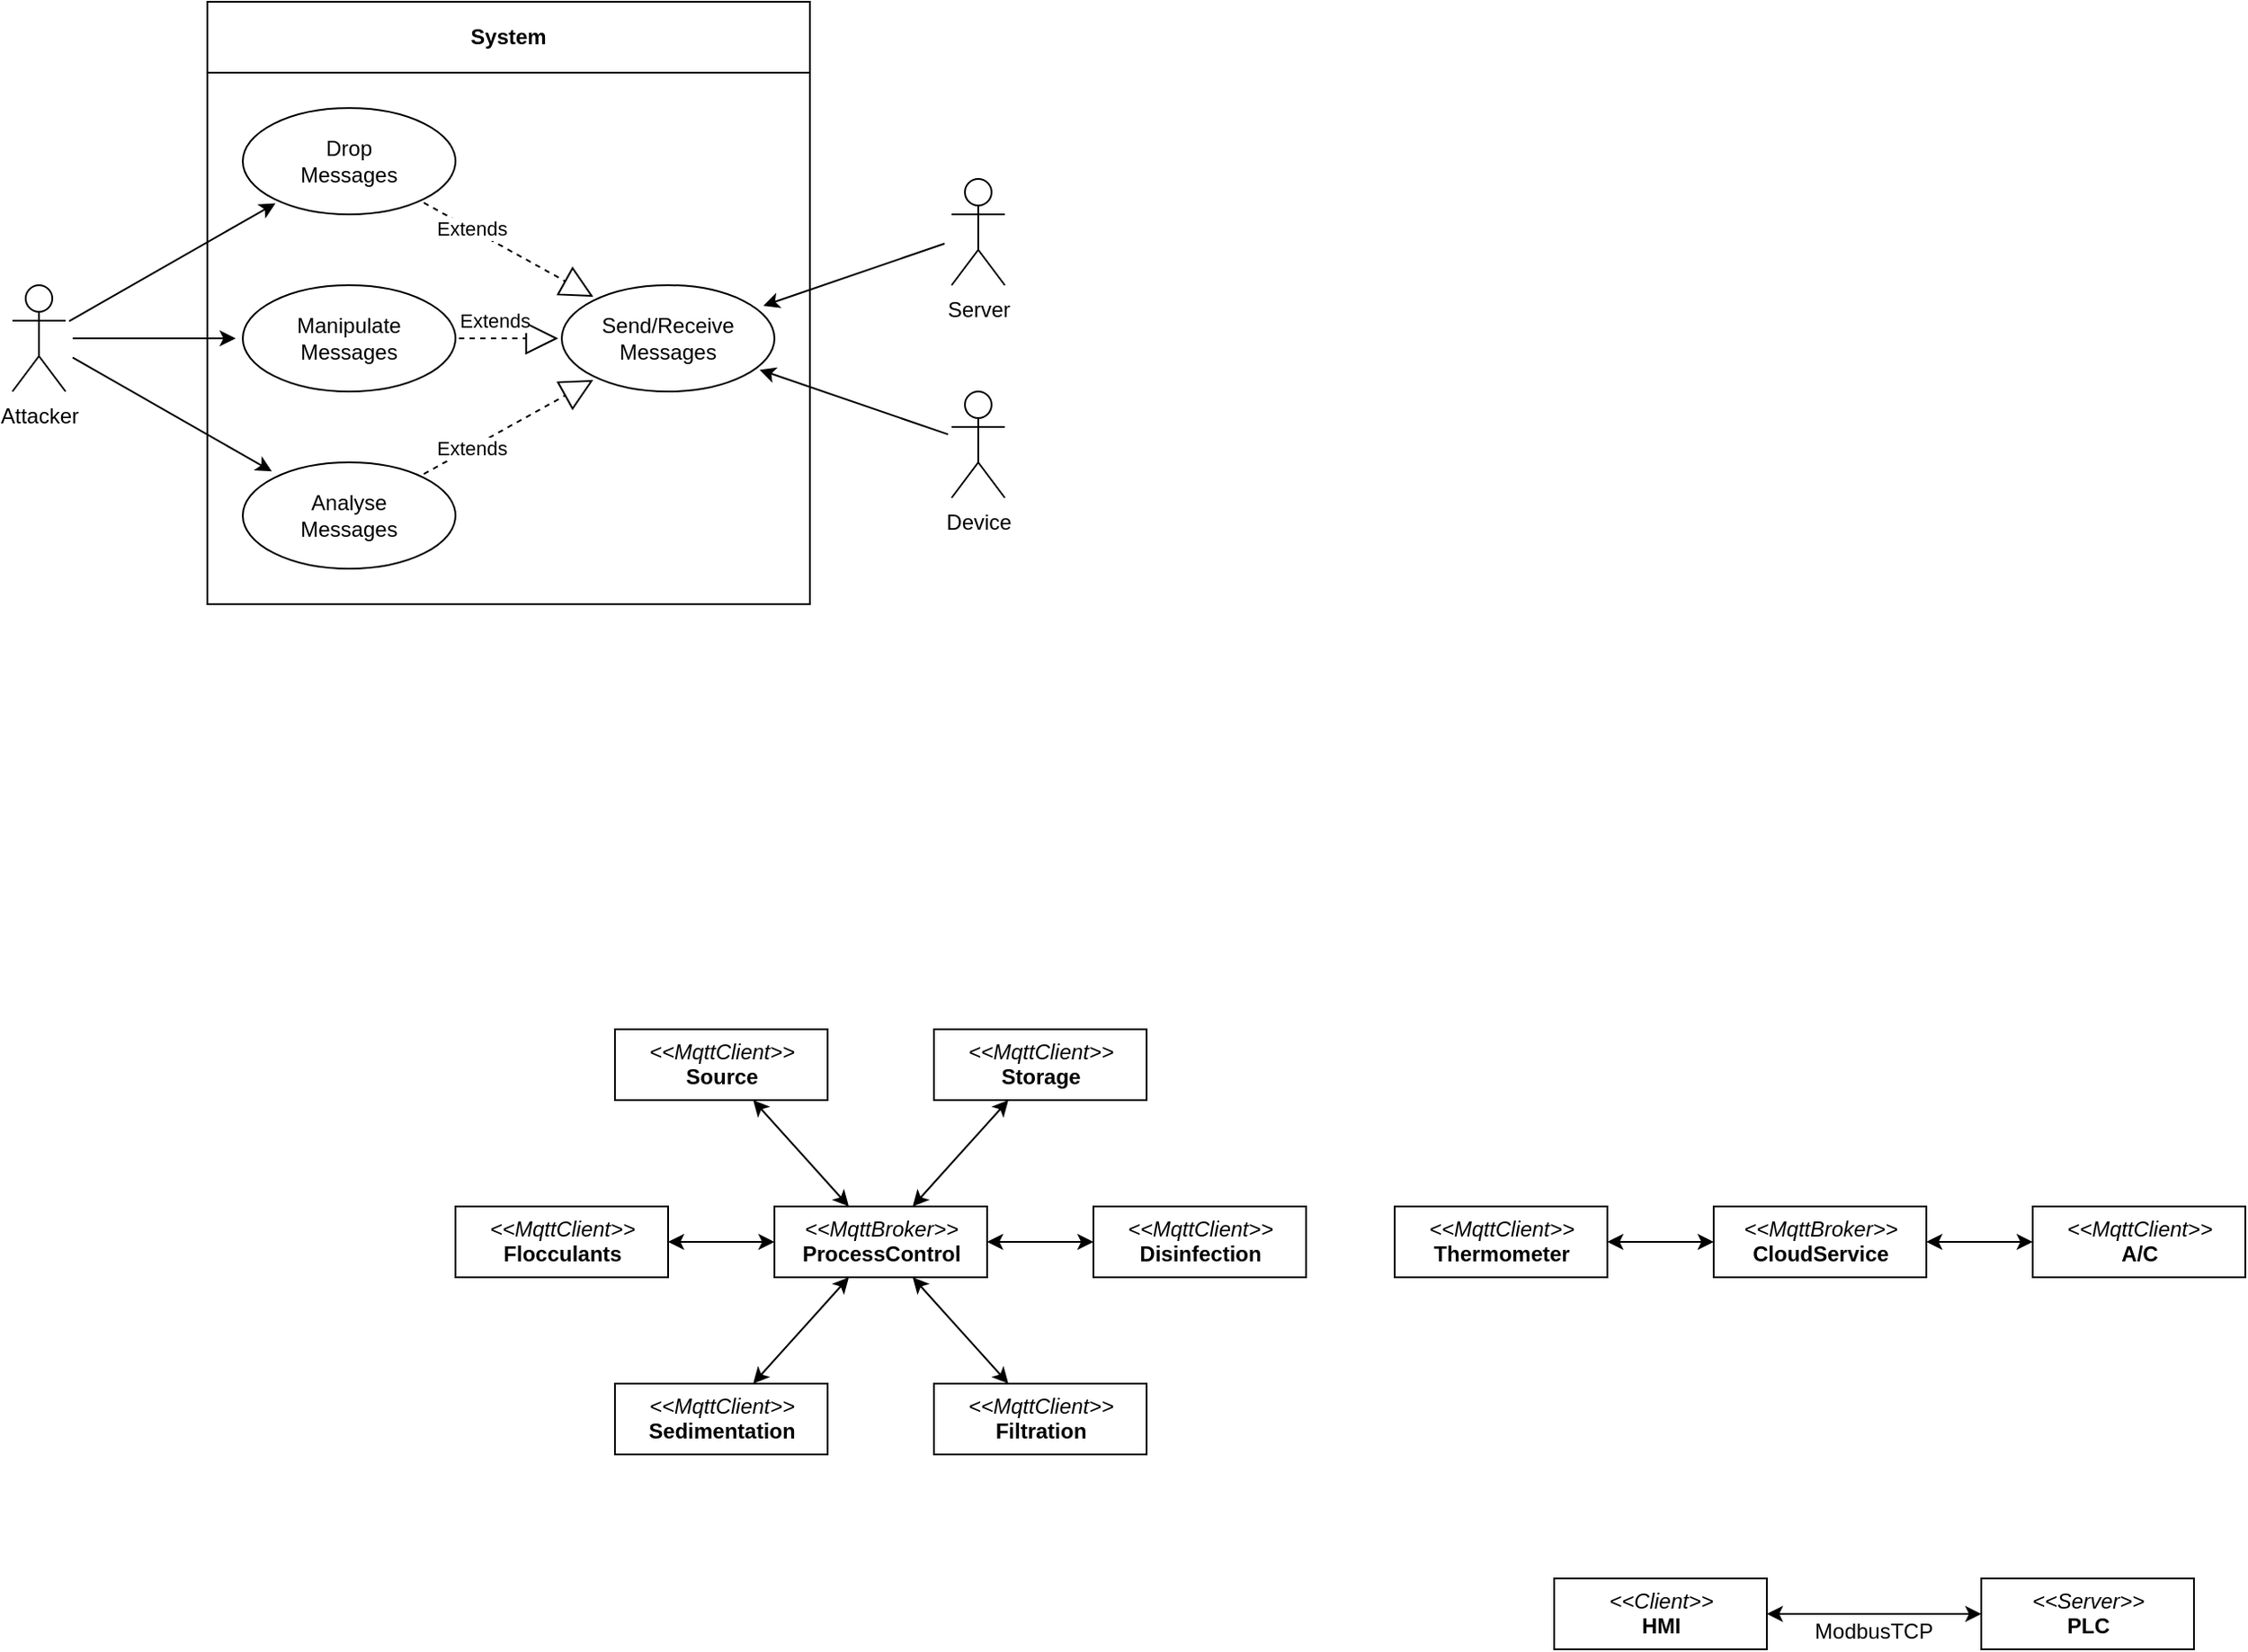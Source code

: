 <mxfile version="14.6.13" type="device"><diagram name="Page-1" id="b5b7bab2-c9e2-2cf4-8b2a-24fd1a2a6d21"><mxGraphModel dx="1182" dy="813" grid="1" gridSize="10" guides="1" tooltips="1" connect="1" arrows="1" fold="1" page="1" pageScale="1" pageWidth="827" pageHeight="1169" background="#ffffff" math="0" shadow="0"><root><mxCell id="0"/><mxCell id="1" parent="0"/><mxCell id="Le_B9gtl-1GkzBVealdC-7" value="" style="rounded=0;whiteSpace=wrap;html=1;container=1;recursiveResize=0;fillColor=none;" parent="1" vertex="1"><mxGeometry x="240" y="80" width="340" height="340" as="geometry"/></mxCell><mxCell id="Le_B9gtl-1GkzBVealdC-8" value="System" style="rounded=0;whiteSpace=wrap;html=1;container=0;recursiveResize=0;fontStyle=1" parent="Le_B9gtl-1GkzBVealdC-7" vertex="1"><mxGeometry width="340" height="40" as="geometry"/></mxCell><mxCell id="Le_B9gtl-1GkzBVealdC-9" value="Analyse&lt;br&gt;Messages" style="ellipse;whiteSpace=wrap;html=1;" parent="Le_B9gtl-1GkzBVealdC-7" vertex="1"><mxGeometry x="20" y="260" width="120" height="60" as="geometry"/></mxCell><mxCell id="Le_B9gtl-1GkzBVealdC-10" value="Manipulate&lt;br&gt;Messages" style="ellipse;whiteSpace=wrap;html=1;" parent="Le_B9gtl-1GkzBVealdC-7" vertex="1"><mxGeometry x="20" y="160" width="120" height="60" as="geometry"/></mxCell><mxCell id="Le_B9gtl-1GkzBVealdC-11" value="Send/Receive&lt;br&gt;Messages" style="ellipse;whiteSpace=wrap;html=1;" parent="Le_B9gtl-1GkzBVealdC-7" vertex="1"><mxGeometry x="200" y="160" width="120" height="60" as="geometry"/></mxCell><mxCell id="Le_B9gtl-1GkzBVealdC-21" value="Extends" style="endArrow=block;endSize=16;endFill=0;html=1;dashed=1;targetPerimeterSpacing=2;sourcePerimeterSpacing=2;jumpStyle=arc;" parent="Le_B9gtl-1GkzBVealdC-7" source="Le_B9gtl-1GkzBVealdC-10" target="Le_B9gtl-1GkzBVealdC-11" edge="1"><mxGeometry x="-0.294" y="10" width="160" relative="1" as="geometry"><mxPoint x="90" y="420" as="sourcePoint"/><mxPoint x="90" y="364.5" as="targetPoint"/><mxPoint as="offset"/></mxGeometry></mxCell><mxCell id="Le_B9gtl-1GkzBVealdC-25" value="Drop&lt;br&gt;Messages" style="ellipse;whiteSpace=wrap;html=1;" parent="Le_B9gtl-1GkzBVealdC-7" vertex="1"><mxGeometry x="20" y="60" width="120" height="60" as="geometry"/></mxCell><mxCell id="Le_B9gtl-1GkzBVealdC-26" value="Extends" style="endArrow=block;endSize=16;endFill=0;html=1;dashed=1;targetPerimeterSpacing=2;sourcePerimeterSpacing=2;" parent="Le_B9gtl-1GkzBVealdC-7" source="Le_B9gtl-1GkzBVealdC-25" target="Le_B9gtl-1GkzBVealdC-11" edge="1"><mxGeometry x="-0.441" width="160" relative="1" as="geometry"><mxPoint x="90" y="288" as="sourcePoint"/><mxPoint x="90" y="242" as="targetPoint"/><mxPoint as="offset"/></mxGeometry></mxCell><mxCell id="Le_B9gtl-1GkzBVealdC-20" value="Extends" style="endArrow=block;endSize=16;endFill=0;html=1;dashed=1;targetPerimeterSpacing=2;sourcePerimeterSpacing=2;" parent="Le_B9gtl-1GkzBVealdC-7" source="Le_B9gtl-1GkzBVealdC-9" target="Le_B9gtl-1GkzBVealdC-11" edge="1"><mxGeometry x="-0.441" width="160" relative="1" as="geometry"><mxPoint x="425" y="370" as="sourcePoint"/><mxPoint x="201.354" y="415.023" as="targetPoint"/><mxPoint as="offset"/></mxGeometry></mxCell><mxCell id="Le_B9gtl-1GkzBVealdC-23" style="edgeStyle=none;rounded=0;orthogonalLoop=1;jettySize=auto;html=1;sourcePerimeterSpacing=4;targetPerimeterSpacing=4;" parent="1" source="Le_B9gtl-1GkzBVealdC-12" target="Le_B9gtl-1GkzBVealdC-11" edge="1"><mxGeometry relative="1" as="geometry"/></mxCell><mxCell id="Le_B9gtl-1GkzBVealdC-12" value="Server" style="shape=umlActor;verticalLabelPosition=bottom;verticalAlign=top;html=1;outlineConnect=0;" parent="1" vertex="1"><mxGeometry x="660" y="180" width="30" height="60" as="geometry"/></mxCell><mxCell id="Le_B9gtl-1GkzBVealdC-16" style="edgeStyle=none;rounded=0;orthogonalLoop=1;jettySize=auto;html=1;sourcePerimeterSpacing=4;targetPerimeterSpacing=4;" parent="1" source="Le_B9gtl-1GkzBVealdC-1" target="Le_B9gtl-1GkzBVealdC-10" edge="1"><mxGeometry relative="1" as="geometry"/></mxCell><mxCell id="Le_B9gtl-1GkzBVealdC-27" style="edgeStyle=none;rounded=0;orthogonalLoop=1;jettySize=auto;html=1;sourcePerimeterSpacing=2;targetPerimeterSpacing=2;" parent="1" source="Le_B9gtl-1GkzBVealdC-1" target="Le_B9gtl-1GkzBVealdC-25" edge="1"><mxGeometry relative="1" as="geometry"/></mxCell><mxCell id="Le_B9gtl-1GkzBVealdC-1" value="Attacker" style="shape=umlActor;verticalLabelPosition=bottom;verticalAlign=top;html=1;outlineConnect=0;" parent="1" vertex="1"><mxGeometry x="130" y="240" width="30" height="60" as="geometry"/></mxCell><mxCell id="Le_B9gtl-1GkzBVealdC-15" style="rounded=0;orthogonalLoop=1;jettySize=auto;html=1;targetPerimeterSpacing=4;sourcePerimeterSpacing=4;" parent="1" source="Le_B9gtl-1GkzBVealdC-1" target="Le_B9gtl-1GkzBVealdC-9" edge="1"><mxGeometry relative="1" as="geometry"/></mxCell><mxCell id="Le_B9gtl-1GkzBVealdC-31" style="edgeStyle=none;rounded=0;jumpStyle=arc;orthogonalLoop=1;jettySize=auto;html=1;sourcePerimeterSpacing=2;targetPerimeterSpacing=2;" parent="1" source="Le_B9gtl-1GkzBVealdC-30" target="Le_B9gtl-1GkzBVealdC-11" edge="1"><mxGeometry relative="1" as="geometry"/></mxCell><mxCell id="Le_B9gtl-1GkzBVealdC-30" value="Device" style="shape=umlActor;verticalLabelPosition=bottom;verticalAlign=top;html=1;outlineConnect=0;" parent="1" vertex="1"><mxGeometry x="660" y="300" width="30" height="60" as="geometry"/></mxCell><mxCell id="vJ4SUeA-NWwDN7RZ3lfp-12" style="edgeStyle=none;rounded=0;jumpStyle=arc;jumpSize=10;orthogonalLoop=1;jettySize=auto;html=1;fontSize=12;startArrow=classic;startFill=1;" edge="1" parent="1" source="vJ4SUeA-NWwDN7RZ3lfp-4" target="vJ4SUeA-NWwDN7RZ3lfp-11"><mxGeometry relative="1" as="geometry"/></mxCell><mxCell id="vJ4SUeA-NWwDN7RZ3lfp-4" value="&lt;i&gt;&amp;lt;&amp;lt;MqttClient&amp;gt;&amp;gt;&lt;/i&gt;&lt;br&gt;&lt;b style=&quot;line-height: 15.6px&quot;&gt;Source&lt;/b&gt;" style="html=1;fontSize=12;" vertex="1" parent="1"><mxGeometry x="470" y="660" width="120" height="40" as="geometry"/></mxCell><mxCell id="vJ4SUeA-NWwDN7RZ3lfp-13" style="edgeStyle=none;rounded=0;jumpStyle=arc;jumpSize=10;orthogonalLoop=1;jettySize=auto;html=1;fontSize=12;startArrow=classic;startFill=1;" edge="1" parent="1" source="vJ4SUeA-NWwDN7RZ3lfp-6" target="vJ4SUeA-NWwDN7RZ3lfp-11"><mxGeometry relative="1" as="geometry"/></mxCell><mxCell id="vJ4SUeA-NWwDN7RZ3lfp-6" value="&lt;i&gt;&amp;lt;&amp;lt;MqttClient&amp;gt;&amp;gt;&lt;/i&gt;&lt;br&gt;&lt;b style=&quot;line-height: 15.6px&quot;&gt;Flocculants&lt;/b&gt;" style="html=1;fontSize=12;" vertex="1" parent="1"><mxGeometry x="380" y="760" width="120" height="40" as="geometry"/></mxCell><mxCell id="vJ4SUeA-NWwDN7RZ3lfp-14" style="edgeStyle=none;rounded=0;jumpStyle=arc;jumpSize=10;orthogonalLoop=1;jettySize=auto;html=1;fontSize=12;startArrow=classic;startFill=1;" edge="1" parent="1" source="vJ4SUeA-NWwDN7RZ3lfp-7" target="vJ4SUeA-NWwDN7RZ3lfp-11"><mxGeometry relative="1" as="geometry"/></mxCell><mxCell id="vJ4SUeA-NWwDN7RZ3lfp-7" value="&lt;i&gt;&amp;lt;&amp;lt;MqttClient&amp;gt;&amp;gt;&lt;/i&gt;&lt;br&gt;&lt;b style=&quot;line-height: 15.6px&quot;&gt;Sedimentation&lt;/b&gt;" style="html=1;fontSize=12;" vertex="1" parent="1"><mxGeometry x="470" y="860" width="120" height="40" as="geometry"/></mxCell><mxCell id="vJ4SUeA-NWwDN7RZ3lfp-15" style="edgeStyle=none;rounded=0;jumpStyle=arc;jumpSize=10;orthogonalLoop=1;jettySize=auto;html=1;fontSize=12;startArrow=classic;startFill=1;" edge="1" parent="1" source="vJ4SUeA-NWwDN7RZ3lfp-8" target="vJ4SUeA-NWwDN7RZ3lfp-11"><mxGeometry relative="1" as="geometry"/></mxCell><mxCell id="vJ4SUeA-NWwDN7RZ3lfp-8" value="&lt;i&gt;&amp;lt;&amp;lt;MqttClient&amp;gt;&amp;gt;&lt;/i&gt;&lt;br&gt;&lt;b style=&quot;line-height: 15.6px&quot;&gt;Filtration&lt;/b&gt;" style="html=1;fontSize=12;" vertex="1" parent="1"><mxGeometry x="650" y="860" width="120" height="40" as="geometry"/></mxCell><mxCell id="vJ4SUeA-NWwDN7RZ3lfp-16" style="edgeStyle=none;rounded=0;jumpStyle=arc;jumpSize=10;orthogonalLoop=1;jettySize=auto;html=1;fontSize=12;startArrow=classic;startFill=1;" edge="1" parent="1" source="vJ4SUeA-NWwDN7RZ3lfp-9" target="vJ4SUeA-NWwDN7RZ3lfp-11"><mxGeometry relative="1" as="geometry"/></mxCell><mxCell id="vJ4SUeA-NWwDN7RZ3lfp-9" value="&lt;i&gt;&amp;lt;&amp;lt;MqttClient&amp;gt;&amp;gt;&lt;/i&gt;&lt;br&gt;&lt;b style=&quot;line-height: 15.6px&quot;&gt;Disinfection&lt;/b&gt;" style="html=1;fontSize=12;" vertex="1" parent="1"><mxGeometry x="740" y="760" width="120" height="40" as="geometry"/></mxCell><mxCell id="vJ4SUeA-NWwDN7RZ3lfp-17" style="edgeStyle=none;rounded=0;jumpStyle=arc;jumpSize=10;orthogonalLoop=1;jettySize=auto;html=1;fontSize=12;startArrow=classic;startFill=1;" edge="1" parent="1" source="vJ4SUeA-NWwDN7RZ3lfp-10" target="vJ4SUeA-NWwDN7RZ3lfp-11"><mxGeometry relative="1" as="geometry"/></mxCell><mxCell id="vJ4SUeA-NWwDN7RZ3lfp-10" value="&lt;i&gt;&amp;lt;&amp;lt;MqttClient&amp;gt;&amp;gt;&lt;/i&gt;&lt;br&gt;&lt;b style=&quot;line-height: 15.6px&quot;&gt;Storage&lt;/b&gt;" style="html=1;fontSize=12;" vertex="1" parent="1"><mxGeometry x="650" y="660" width="120" height="40" as="geometry"/></mxCell><mxCell id="vJ4SUeA-NWwDN7RZ3lfp-11" value="&lt;i&gt;&amp;lt;&amp;lt;MqttBroker&amp;gt;&amp;gt;&lt;/i&gt;&lt;br&gt;&lt;b style=&quot;line-height: 15.6px&quot;&gt;ProcessControl&lt;/b&gt;" style="html=1;fontSize=12;" vertex="1" parent="1"><mxGeometry x="560" y="760" width="120" height="40" as="geometry"/></mxCell><mxCell id="vJ4SUeA-NWwDN7RZ3lfp-18" value="&lt;i&gt;&amp;lt;&amp;lt;MqttBroker&amp;gt;&amp;gt;&lt;/i&gt;&lt;br&gt;&lt;b style=&quot;line-height: 15.6px&quot;&gt;CloudService&lt;/b&gt;" style="html=1;fontSize=12;" vertex="1" parent="1"><mxGeometry x="1090" y="760" width="120" height="40" as="geometry"/></mxCell><mxCell id="vJ4SUeA-NWwDN7RZ3lfp-19" value="&lt;i&gt;&amp;lt;&amp;lt;MqttClient&amp;gt;&amp;gt;&lt;/i&gt;&lt;br&gt;&lt;b style=&quot;line-height: 15.6px&quot;&gt;Thermometer&lt;/b&gt;" style="html=1;fontSize=12;" vertex="1" parent="1"><mxGeometry x="910" y="760" width="120" height="40" as="geometry"/></mxCell><mxCell id="vJ4SUeA-NWwDN7RZ3lfp-20" value="&lt;i&gt;&amp;lt;&amp;lt;MqttClient&amp;gt;&amp;gt;&lt;/i&gt;&lt;br&gt;&lt;b style=&quot;line-height: 15.6px&quot;&gt;A/C&lt;/b&gt;" style="html=1;fontSize=12;" vertex="1" parent="1"><mxGeometry x="1270" y="760" width="120" height="40" as="geometry"/></mxCell><mxCell id="vJ4SUeA-NWwDN7RZ3lfp-21" style="edgeStyle=none;rounded=0;jumpStyle=arc;jumpSize=10;orthogonalLoop=1;jettySize=auto;html=1;fontSize=12;startArrow=classic;startFill=1;" edge="1" source="vJ4SUeA-NWwDN7RZ3lfp-20" target="vJ4SUeA-NWwDN7RZ3lfp-18" parent="1"><mxGeometry relative="1" as="geometry"/></mxCell><mxCell id="vJ4SUeA-NWwDN7RZ3lfp-22" style="edgeStyle=none;rounded=0;jumpStyle=arc;jumpSize=10;orthogonalLoop=1;jettySize=auto;html=1;fontSize=12;startArrow=classic;startFill=1;" edge="1" source="vJ4SUeA-NWwDN7RZ3lfp-19" target="vJ4SUeA-NWwDN7RZ3lfp-18" parent="1"><mxGeometry relative="1" as="geometry"/></mxCell><mxCell id="vJ4SUeA-NWwDN7RZ3lfp-25" style="edgeStyle=none;rounded=0;jumpStyle=arc;jumpSize=10;orthogonalLoop=1;jettySize=auto;html=1;fontSize=12;startArrow=classic;startFill=1;" edge="1" parent="1" source="vJ4SUeA-NWwDN7RZ3lfp-23" target="vJ4SUeA-NWwDN7RZ3lfp-24"><mxGeometry relative="1" as="geometry"/></mxCell><mxCell id="vJ4SUeA-NWwDN7RZ3lfp-27" value="ModbusTCP" style="edgeLabel;html=1;align=center;verticalAlign=middle;resizable=0;points=[];fontSize=12;" vertex="1" connectable="0" parent="vJ4SUeA-NWwDN7RZ3lfp-25"><mxGeometry x="0.174" relative="1" as="geometry"><mxPoint x="-11" y="10" as="offset"/></mxGeometry></mxCell><mxCell id="vJ4SUeA-NWwDN7RZ3lfp-23" value="&lt;i&gt;&amp;lt;&amp;lt;Client&amp;gt;&amp;gt;&lt;/i&gt;&lt;br&gt;&lt;b style=&quot;line-height: 15.6px&quot;&gt;HMI&lt;/b&gt;" style="html=1;fontSize=12;" vertex="1" parent="1"><mxGeometry x="1000" y="970" width="120" height="40" as="geometry"/></mxCell><mxCell id="vJ4SUeA-NWwDN7RZ3lfp-24" value="&lt;i&gt;&amp;lt;&amp;lt;Server&amp;gt;&amp;gt;&lt;/i&gt;&lt;br&gt;&lt;b style=&quot;line-height: 15.6px&quot;&gt;PLC&lt;/b&gt;" style="html=1;fontSize=12;" vertex="1" parent="1"><mxGeometry x="1241" y="970" width="120" height="40" as="geometry"/></mxCell></root></mxGraphModel></diagram></mxfile>